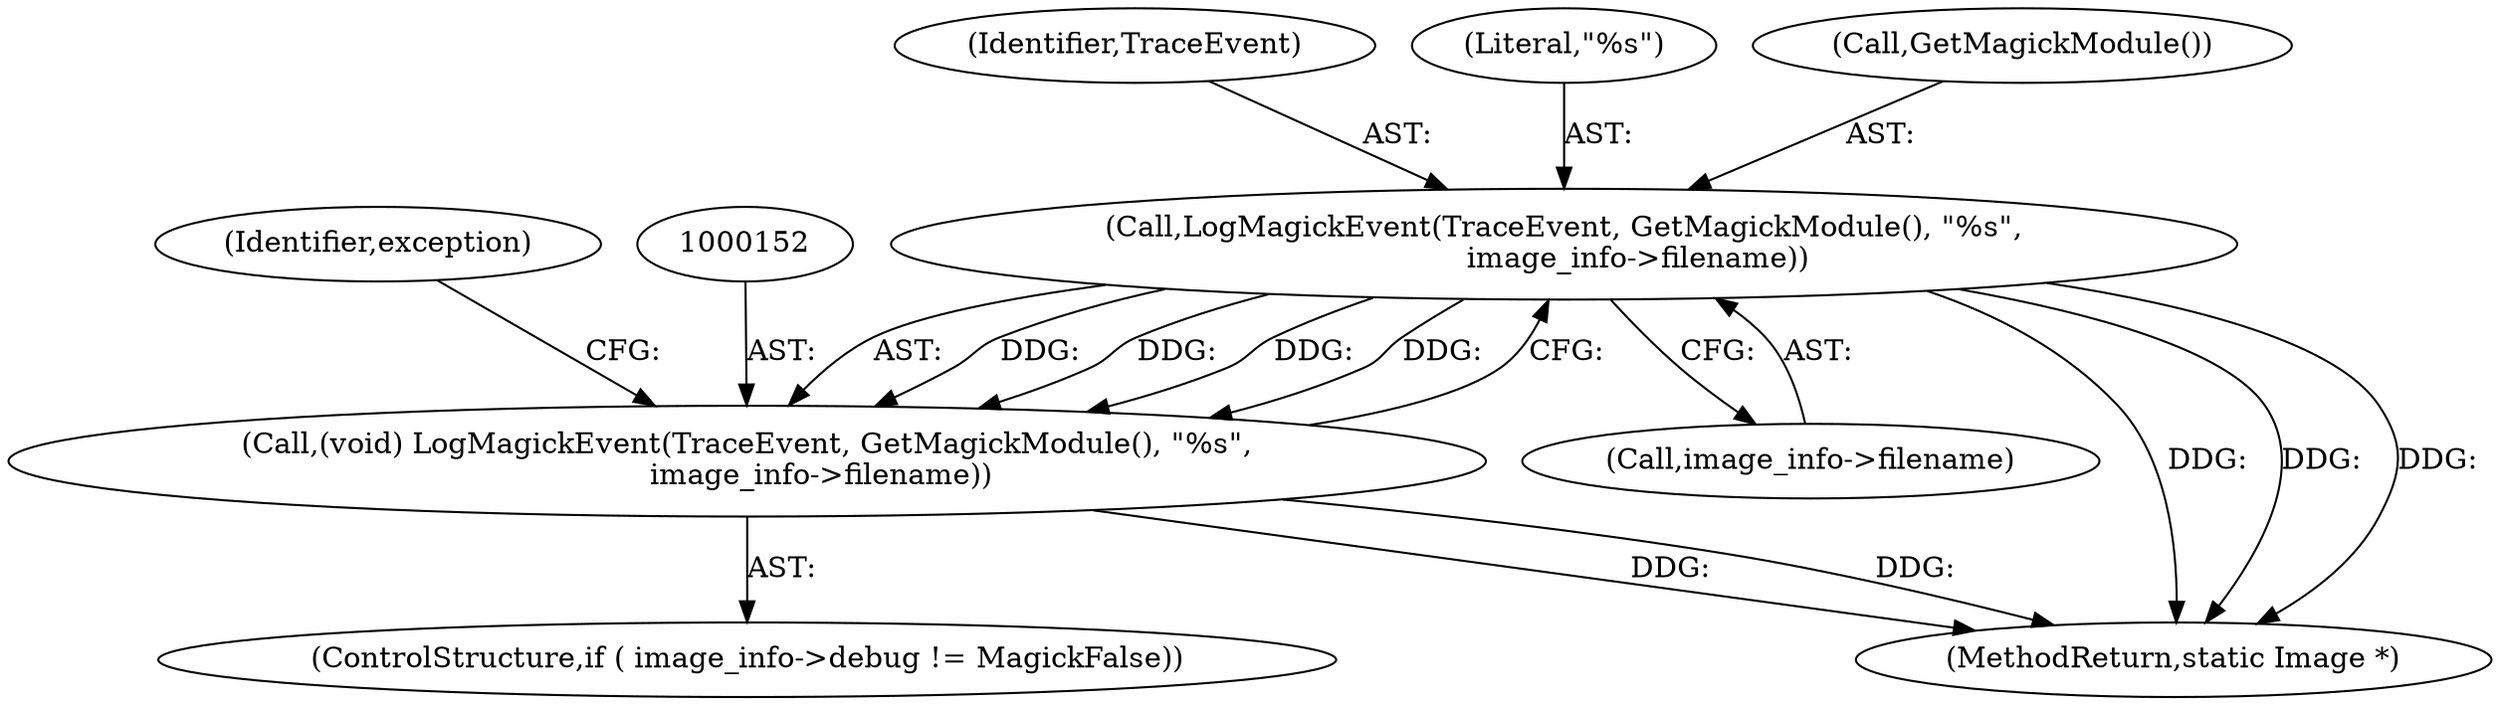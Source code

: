 digraph "0_ImageMagick_f6e9d0d9955e85bdd7540b251cd50d598dacc5e6_26@pointer" {
"1000153" [label="(Call,LogMagickEvent(TraceEvent, GetMagickModule(), \"%s\",\n                image_info->filename))"];
"1000151" [label="(Call,(void) LogMagickEvent(TraceEvent, GetMagickModule(), \"%s\",\n                image_info->filename))"];
"1000157" [label="(Call,image_info->filename)"];
"1000154" [label="(Identifier,TraceEvent)"];
"1000145" [label="(ControlStructure,if ( image_info->debug != MagickFalse))"];
"1000162" [label="(Identifier,exception)"];
"1000151" [label="(Call,(void) LogMagickEvent(TraceEvent, GetMagickModule(), \"%s\",\n                image_info->filename))"];
"1000876" [label="(MethodReturn,static Image *)"];
"1000153" [label="(Call,LogMagickEvent(TraceEvent, GetMagickModule(), \"%s\",\n                image_info->filename))"];
"1000156" [label="(Literal,\"%s\")"];
"1000155" [label="(Call,GetMagickModule())"];
"1000153" -> "1000151"  [label="AST: "];
"1000153" -> "1000157"  [label="CFG: "];
"1000154" -> "1000153"  [label="AST: "];
"1000155" -> "1000153"  [label="AST: "];
"1000156" -> "1000153"  [label="AST: "];
"1000157" -> "1000153"  [label="AST: "];
"1000151" -> "1000153"  [label="CFG: "];
"1000153" -> "1000876"  [label="DDG: "];
"1000153" -> "1000876"  [label="DDG: "];
"1000153" -> "1000876"  [label="DDG: "];
"1000153" -> "1000151"  [label="DDG: "];
"1000153" -> "1000151"  [label="DDG: "];
"1000153" -> "1000151"  [label="DDG: "];
"1000153" -> "1000151"  [label="DDG: "];
"1000151" -> "1000145"  [label="AST: "];
"1000152" -> "1000151"  [label="AST: "];
"1000162" -> "1000151"  [label="CFG: "];
"1000151" -> "1000876"  [label="DDG: "];
"1000151" -> "1000876"  [label="DDG: "];
}
